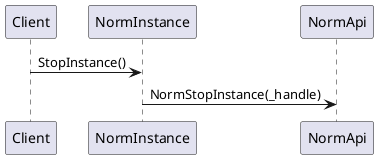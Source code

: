 @startuml
Client -> NormInstance : StopInstance()
NormInstance -> NormApi : NormStopInstance(_handle)
@enduml